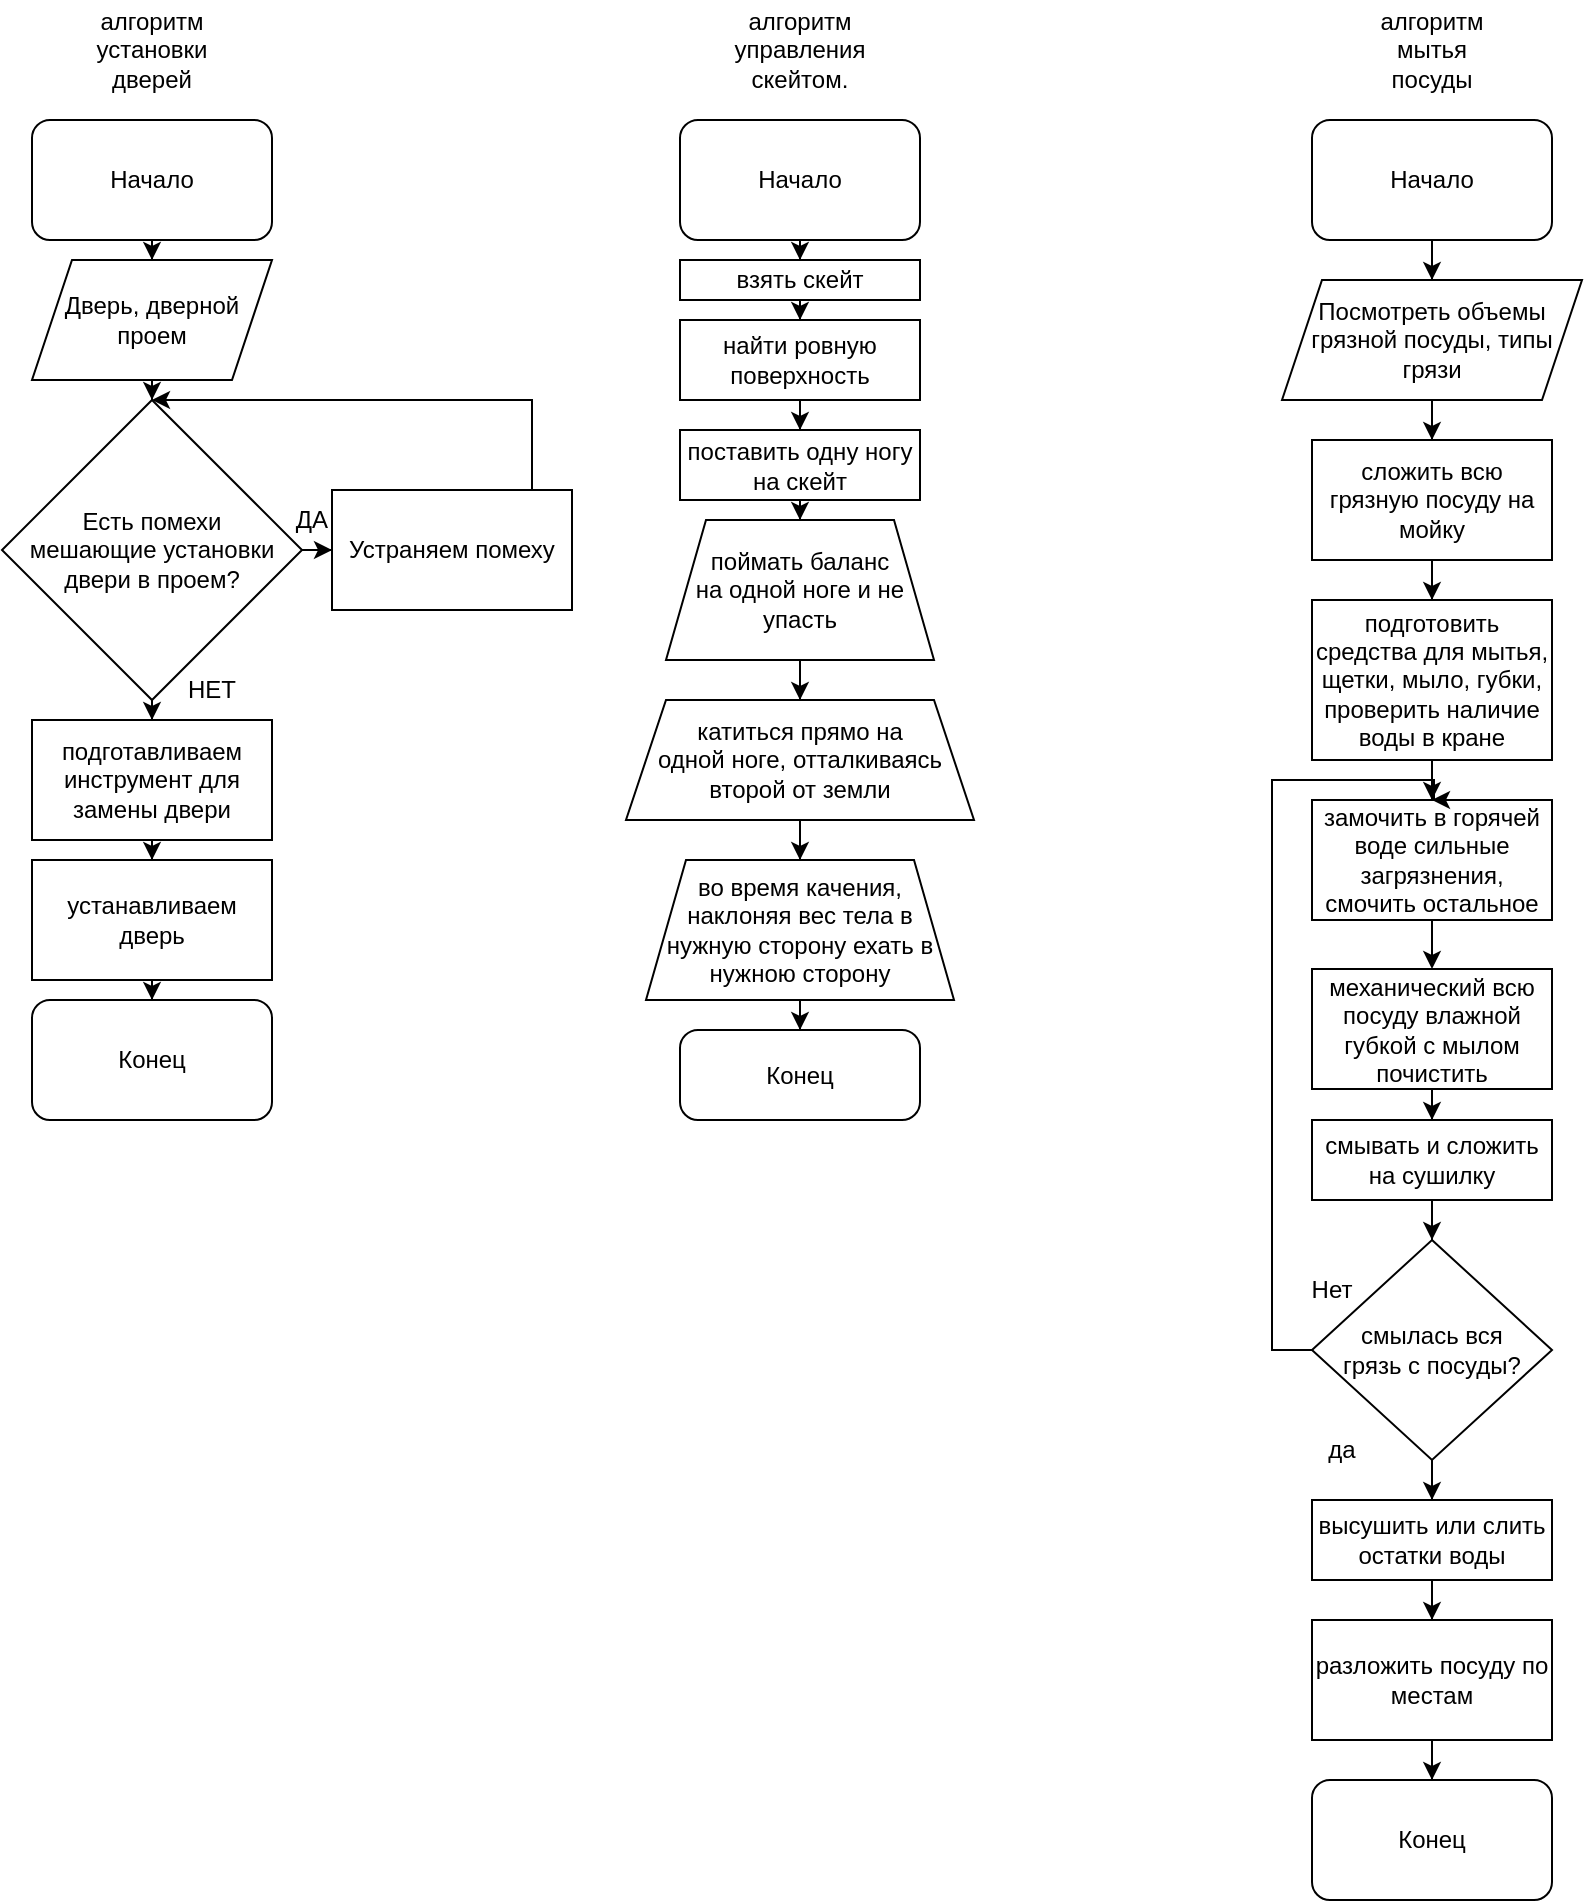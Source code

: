 <mxfile version="26.2.9">
  <diagram name="Страница — 1" id="RAcvNsrmOQ6BtEiOrjyd">
    <mxGraphModel dx="1108" dy="589" grid="1" gridSize="10" guides="1" tooltips="1" connect="1" arrows="1" fold="1" page="1" pageScale="1" pageWidth="827" pageHeight="1169" math="0" shadow="0">
      <root>
        <mxCell id="0" />
        <mxCell id="1" parent="0" />
        <mxCell id="FwpRCXI6O_V7CuimWUvE-1" value="алгоритм установки дверей" style="text;html=1;align=center;verticalAlign=middle;whiteSpace=wrap;rounded=0;" parent="1" vertex="1">
          <mxGeometry x="60" y="40" width="60" height="50" as="geometry" />
        </mxCell>
        <mxCell id="FwpRCXI6O_V7CuimWUvE-2" value="алгоритм управления скейтом." style="text;html=1;align=center;verticalAlign=middle;whiteSpace=wrap;rounded=0;" parent="1" vertex="1">
          <mxGeometry x="377" y="40" width="74" height="50" as="geometry" />
        </mxCell>
        <mxCell id="FwpRCXI6O_V7CuimWUvE-3" value="алгоритм мытья посуды" style="text;html=1;align=center;verticalAlign=middle;whiteSpace=wrap;rounded=0;" parent="1" vertex="1">
          <mxGeometry x="690" y="40" width="80" height="50" as="geometry" />
        </mxCell>
        <mxCell id="FwpRCXI6O_V7CuimWUvE-6" value="" style="edgeStyle=orthogonalEdgeStyle;rounded=0;orthogonalLoop=1;jettySize=auto;html=1;" parent="1" source="FwpRCXI6O_V7CuimWUvE-4" target="FwpRCXI6O_V7CuimWUvE-5" edge="1">
          <mxGeometry relative="1" as="geometry" />
        </mxCell>
        <mxCell id="FwpRCXI6O_V7CuimWUvE-4" value="&lt;div&gt;Начало&lt;/div&gt;" style="rounded=1;whiteSpace=wrap;html=1;" parent="1" vertex="1">
          <mxGeometry x="30" y="100" width="120" height="60" as="geometry" />
        </mxCell>
        <mxCell id="FwpRCXI6O_V7CuimWUvE-8" value="" style="edgeStyle=orthogonalEdgeStyle;rounded=0;orthogonalLoop=1;jettySize=auto;html=1;" parent="1" source="FwpRCXI6O_V7CuimWUvE-5" target="FwpRCXI6O_V7CuimWUvE-7" edge="1">
          <mxGeometry relative="1" as="geometry" />
        </mxCell>
        <mxCell id="FwpRCXI6O_V7CuimWUvE-5" value="Дверь, дверной проем" style="shape=parallelogram;perimeter=parallelogramPerimeter;whiteSpace=wrap;html=1;fixedSize=1;rounded=1;arcSize=0;" parent="1" vertex="1">
          <mxGeometry x="30" y="170" width="120" height="60" as="geometry" />
        </mxCell>
        <mxCell id="FwpRCXI6O_V7CuimWUvE-10" value="" style="edgeStyle=orthogonalEdgeStyle;rounded=0;orthogonalLoop=1;jettySize=auto;html=1;" parent="1" source="FwpRCXI6O_V7CuimWUvE-7" target="FwpRCXI6O_V7CuimWUvE-9" edge="1">
          <mxGeometry relative="1" as="geometry" />
        </mxCell>
        <mxCell id="FwpRCXI6O_V7CuimWUvE-14" value="" style="edgeStyle=orthogonalEdgeStyle;rounded=0;orthogonalLoop=1;jettySize=auto;html=1;" parent="1" source="FwpRCXI6O_V7CuimWUvE-7" target="FwpRCXI6O_V7CuimWUvE-13" edge="1">
          <mxGeometry relative="1" as="geometry" />
        </mxCell>
        <mxCell id="FwpRCXI6O_V7CuimWUvE-7" value="&lt;div&gt;Есть помехи &lt;br&gt;мешающие установки двери в проем?&lt;/div&gt;" style="rhombus;whiteSpace=wrap;html=1;rounded=1;arcSize=0;" parent="1" vertex="1">
          <mxGeometry x="15" y="240" width="150" height="150" as="geometry" />
        </mxCell>
        <mxCell id="FwpRCXI6O_V7CuimWUvE-12" style="edgeStyle=orthogonalEdgeStyle;rounded=0;orthogonalLoop=1;jettySize=auto;html=1;exitX=0.5;exitY=0;exitDx=0;exitDy=0;" parent="1" source="FwpRCXI6O_V7CuimWUvE-9" edge="1">
          <mxGeometry relative="1" as="geometry">
            <mxPoint x="90" y="240" as="targetPoint" />
            <Array as="points">
              <mxPoint x="280" y="240" />
            </Array>
          </mxGeometry>
        </mxCell>
        <mxCell id="FwpRCXI6O_V7CuimWUvE-9" value="Устраняем помеху" style="whiteSpace=wrap;html=1;rounded=1;arcSize=0;" parent="1" vertex="1">
          <mxGeometry x="180" y="285" width="120" height="60" as="geometry" />
        </mxCell>
        <mxCell id="FwpRCXI6O_V7CuimWUvE-11" value="ДА" style="text;html=1;align=center;verticalAlign=middle;whiteSpace=wrap;rounded=0;" parent="1" vertex="1">
          <mxGeometry x="140" y="285" width="60" height="30" as="geometry" />
        </mxCell>
        <mxCell id="FwpRCXI6O_V7CuimWUvE-16" value="" style="edgeStyle=orthogonalEdgeStyle;rounded=0;orthogonalLoop=1;jettySize=auto;html=1;" parent="1" source="FwpRCXI6O_V7CuimWUvE-13" target="FwpRCXI6O_V7CuimWUvE-15" edge="1">
          <mxGeometry relative="1" as="geometry" />
        </mxCell>
        <mxCell id="FwpRCXI6O_V7CuimWUvE-13" value="подготавливаем инструмент для замены двери" style="whiteSpace=wrap;html=1;rounded=1;arcSize=0;" parent="1" vertex="1">
          <mxGeometry x="30" y="400" width="120" height="60" as="geometry" />
        </mxCell>
        <mxCell id="FwpRCXI6O_V7CuimWUvE-18" value="" style="edgeStyle=orthogonalEdgeStyle;rounded=0;orthogonalLoop=1;jettySize=auto;html=1;" parent="1" source="FwpRCXI6O_V7CuimWUvE-15" target="FwpRCXI6O_V7CuimWUvE-17" edge="1">
          <mxGeometry relative="1" as="geometry" />
        </mxCell>
        <mxCell id="FwpRCXI6O_V7CuimWUvE-15" value="устанавливаем дверь" style="whiteSpace=wrap;html=1;rounded=1;arcSize=0;" parent="1" vertex="1">
          <mxGeometry x="30" y="470" width="120" height="60" as="geometry" />
        </mxCell>
        <mxCell id="FwpRCXI6O_V7CuimWUvE-17" value="Конец" style="whiteSpace=wrap;html=1;rounded=1;arcSize=15;" parent="1" vertex="1">
          <mxGeometry x="30" y="540" width="120" height="60" as="geometry" />
        </mxCell>
        <mxCell id="e27zW9fdkTWWJZNtVl3l-1" value="НЕТ" style="text;html=1;align=center;verticalAlign=middle;whiteSpace=wrap;rounded=0;" vertex="1" parent="1">
          <mxGeometry x="90" y="370" width="60" height="30" as="geometry" />
        </mxCell>
        <mxCell id="e27zW9fdkTWWJZNtVl3l-4" value="" style="edgeStyle=orthogonalEdgeStyle;rounded=0;orthogonalLoop=1;jettySize=auto;html=1;" edge="1" parent="1" source="e27zW9fdkTWWJZNtVl3l-2" target="e27zW9fdkTWWJZNtVl3l-3">
          <mxGeometry relative="1" as="geometry" />
        </mxCell>
        <mxCell id="e27zW9fdkTWWJZNtVl3l-2" value="Начало" style="rounded=1;whiteSpace=wrap;html=1;" vertex="1" parent="1">
          <mxGeometry x="354" y="100" width="120" height="60" as="geometry" />
        </mxCell>
        <mxCell id="e27zW9fdkTWWJZNtVl3l-6" value="" style="edgeStyle=orthogonalEdgeStyle;rounded=0;orthogonalLoop=1;jettySize=auto;html=1;" edge="1" parent="1" source="e27zW9fdkTWWJZNtVl3l-3" target="e27zW9fdkTWWJZNtVl3l-5">
          <mxGeometry relative="1" as="geometry" />
        </mxCell>
        <mxCell id="e27zW9fdkTWWJZNtVl3l-3" value="взять скейт" style="rounded=1;whiteSpace=wrap;html=1;arcSize=0;" vertex="1" parent="1">
          <mxGeometry x="354" y="170" width="120" height="20" as="geometry" />
        </mxCell>
        <mxCell id="e27zW9fdkTWWJZNtVl3l-8" value="" style="edgeStyle=orthogonalEdgeStyle;rounded=0;orthogonalLoop=1;jettySize=auto;html=1;" edge="1" parent="1" source="e27zW9fdkTWWJZNtVl3l-5" target="e27zW9fdkTWWJZNtVl3l-7">
          <mxGeometry relative="1" as="geometry" />
        </mxCell>
        <mxCell id="e27zW9fdkTWWJZNtVl3l-5" value="найти ровную поверхность" style="shape=parallelogram;perimeter=parallelogramPerimeter;whiteSpace=wrap;html=1;fixedSize=1;rounded=1;arcSize=0;size=-14;" vertex="1" parent="1">
          <mxGeometry x="354" y="200" width="120" height="40" as="geometry" />
        </mxCell>
        <mxCell id="e27zW9fdkTWWJZNtVl3l-12" value="" style="edgeStyle=orthogonalEdgeStyle;rounded=0;orthogonalLoop=1;jettySize=auto;html=1;" edge="1" parent="1" source="e27zW9fdkTWWJZNtVl3l-7" target="e27zW9fdkTWWJZNtVl3l-11">
          <mxGeometry relative="1" as="geometry" />
        </mxCell>
        <mxCell id="e27zW9fdkTWWJZNtVl3l-7" value="поставить одну ногу на скейт" style="whiteSpace=wrap;html=1;rounded=1;arcSize=0;" vertex="1" parent="1">
          <mxGeometry x="354" y="255" width="120" height="35" as="geometry" />
        </mxCell>
        <mxCell id="e27zW9fdkTWWJZNtVl3l-14" value="" style="edgeStyle=orthogonalEdgeStyle;rounded=0;orthogonalLoop=1;jettySize=auto;html=1;" edge="1" parent="1" source="e27zW9fdkTWWJZNtVl3l-11" target="e27zW9fdkTWWJZNtVl3l-13">
          <mxGeometry relative="1" as="geometry" />
        </mxCell>
        <mxCell id="e27zW9fdkTWWJZNtVl3l-11" value="поймать баланс &lt;br&gt;на одной ноге и не упасть" style="shape=trapezoid;perimeter=trapezoidPerimeter;whiteSpace=wrap;html=1;fixedSize=1;rounded=1;arcSize=0;" vertex="1" parent="1">
          <mxGeometry x="347" y="300" width="134" height="70" as="geometry" />
        </mxCell>
        <mxCell id="e27zW9fdkTWWJZNtVl3l-16" value="" style="edgeStyle=orthogonalEdgeStyle;rounded=0;orthogonalLoop=1;jettySize=auto;html=1;" edge="1" parent="1" source="e27zW9fdkTWWJZNtVl3l-13" target="e27zW9fdkTWWJZNtVl3l-15">
          <mxGeometry relative="1" as="geometry" />
        </mxCell>
        <mxCell id="e27zW9fdkTWWJZNtVl3l-13" value="катиться прямо на &lt;br&gt;одной ноге, отталкиваясь второй от земли" style="shape=trapezoid;perimeter=trapezoidPerimeter;whiteSpace=wrap;html=1;fixedSize=1;rounded=1;arcSize=0;" vertex="1" parent="1">
          <mxGeometry x="327" y="390" width="174" height="60" as="geometry" />
        </mxCell>
        <mxCell id="e27zW9fdkTWWJZNtVl3l-18" value="" style="edgeStyle=orthogonalEdgeStyle;rounded=0;orthogonalLoop=1;jettySize=auto;html=1;" edge="1" parent="1" source="e27zW9fdkTWWJZNtVl3l-15" target="e27zW9fdkTWWJZNtVl3l-17">
          <mxGeometry relative="1" as="geometry" />
        </mxCell>
        <mxCell id="e27zW9fdkTWWJZNtVl3l-15" value="во время качения, наклоняя вес тела в нужную сторону ехать в нужною сторону" style="shape=trapezoid;perimeter=trapezoidPerimeter;whiteSpace=wrap;html=1;fixedSize=1;rounded=1;arcSize=0;" vertex="1" parent="1">
          <mxGeometry x="337" y="470" width="154" height="70" as="geometry" />
        </mxCell>
        <mxCell id="e27zW9fdkTWWJZNtVl3l-17" value="Конец" style="whiteSpace=wrap;html=1;rounded=1;arcSize=20;" vertex="1" parent="1">
          <mxGeometry x="354" y="555" width="120" height="45" as="geometry" />
        </mxCell>
        <mxCell id="e27zW9fdkTWWJZNtVl3l-21" value="" style="edgeStyle=orthogonalEdgeStyle;rounded=0;orthogonalLoop=1;jettySize=auto;html=1;" edge="1" parent="1" source="e27zW9fdkTWWJZNtVl3l-19" target="e27zW9fdkTWWJZNtVl3l-20">
          <mxGeometry relative="1" as="geometry" />
        </mxCell>
        <mxCell id="e27zW9fdkTWWJZNtVl3l-19" value="Начало" style="rounded=1;whiteSpace=wrap;html=1;" vertex="1" parent="1">
          <mxGeometry x="670" y="100" width="120" height="60" as="geometry" />
        </mxCell>
        <mxCell id="e27zW9fdkTWWJZNtVl3l-23" value="" style="edgeStyle=orthogonalEdgeStyle;rounded=0;orthogonalLoop=1;jettySize=auto;html=1;" edge="1" parent="1" source="e27zW9fdkTWWJZNtVl3l-20" target="e27zW9fdkTWWJZNtVl3l-22">
          <mxGeometry relative="1" as="geometry" />
        </mxCell>
        <mxCell id="e27zW9fdkTWWJZNtVl3l-20" value="Посмотреть объемы грязной посуды, типы грязи" style="shape=parallelogram;perimeter=parallelogramPerimeter;whiteSpace=wrap;html=1;fixedSize=1;" vertex="1" parent="1">
          <mxGeometry x="655" y="180" width="150" height="60" as="geometry" />
        </mxCell>
        <mxCell id="e27zW9fdkTWWJZNtVl3l-25" value="" style="edgeStyle=orthogonalEdgeStyle;rounded=0;orthogonalLoop=1;jettySize=auto;html=1;" edge="1" parent="1" source="e27zW9fdkTWWJZNtVl3l-22" target="e27zW9fdkTWWJZNtVl3l-24">
          <mxGeometry relative="1" as="geometry" />
        </mxCell>
        <mxCell id="e27zW9fdkTWWJZNtVl3l-22" value="сложить всю грязную посуду на мойку" style="whiteSpace=wrap;html=1;" vertex="1" parent="1">
          <mxGeometry x="670" y="260" width="120" height="60" as="geometry" />
        </mxCell>
        <mxCell id="e27zW9fdkTWWJZNtVl3l-27" value="" style="edgeStyle=orthogonalEdgeStyle;rounded=0;orthogonalLoop=1;jettySize=auto;html=1;" edge="1" parent="1" source="e27zW9fdkTWWJZNtVl3l-24" target="e27zW9fdkTWWJZNtVl3l-26">
          <mxGeometry relative="1" as="geometry" />
        </mxCell>
        <mxCell id="e27zW9fdkTWWJZNtVl3l-24" value="подготовить средства для мытья, щетки, мыло, губки, проверить наличие воды в кране" style="whiteSpace=wrap;html=1;" vertex="1" parent="1">
          <mxGeometry x="670" y="340" width="120" height="80" as="geometry" />
        </mxCell>
        <mxCell id="e27zW9fdkTWWJZNtVl3l-29" value="" style="edgeStyle=orthogonalEdgeStyle;rounded=0;orthogonalLoop=1;jettySize=auto;html=1;" edge="1" parent="1" source="e27zW9fdkTWWJZNtVl3l-26" target="e27zW9fdkTWWJZNtVl3l-28">
          <mxGeometry relative="1" as="geometry" />
        </mxCell>
        <mxCell id="e27zW9fdkTWWJZNtVl3l-26" value="замочить в горячей воде сильные загрязнения, смочить остальное" style="whiteSpace=wrap;html=1;" vertex="1" parent="1">
          <mxGeometry x="670" y="440" width="120" height="60" as="geometry" />
        </mxCell>
        <mxCell id="e27zW9fdkTWWJZNtVl3l-31" value="" style="edgeStyle=orthogonalEdgeStyle;rounded=0;orthogonalLoop=1;jettySize=auto;html=1;" edge="1" parent="1" source="e27zW9fdkTWWJZNtVl3l-28" target="e27zW9fdkTWWJZNtVl3l-30">
          <mxGeometry relative="1" as="geometry" />
        </mxCell>
        <mxCell id="e27zW9fdkTWWJZNtVl3l-28" value="механический всю посуду влажной губкой с мылом почистить" style="whiteSpace=wrap;html=1;" vertex="1" parent="1">
          <mxGeometry x="670" y="524.5" width="120" height="60" as="geometry" />
        </mxCell>
        <mxCell id="e27zW9fdkTWWJZNtVl3l-33" value="" style="edgeStyle=orthogonalEdgeStyle;rounded=0;orthogonalLoop=1;jettySize=auto;html=1;" edge="1" parent="1" source="e27zW9fdkTWWJZNtVl3l-30" target="e27zW9fdkTWWJZNtVl3l-32">
          <mxGeometry relative="1" as="geometry" />
        </mxCell>
        <mxCell id="e27zW9fdkTWWJZNtVl3l-30" value="смывать и сложить на сушилку" style="whiteSpace=wrap;html=1;" vertex="1" parent="1">
          <mxGeometry x="670" y="600" width="120" height="40" as="geometry" />
        </mxCell>
        <mxCell id="e27zW9fdkTWWJZNtVl3l-34" style="edgeStyle=orthogonalEdgeStyle;rounded=0;orthogonalLoop=1;jettySize=auto;html=1;exitX=0;exitY=0.5;exitDx=0;exitDy=0;" edge="1" parent="1" source="e27zW9fdkTWWJZNtVl3l-32">
          <mxGeometry relative="1" as="geometry">
            <mxPoint x="730" y="440" as="targetPoint" />
            <Array as="points">
              <mxPoint x="650" y="715" />
              <mxPoint x="650" y="430" />
              <mxPoint x="731" y="430" />
            </Array>
          </mxGeometry>
        </mxCell>
        <mxCell id="e27zW9fdkTWWJZNtVl3l-38" value="" style="edgeStyle=orthogonalEdgeStyle;rounded=0;orthogonalLoop=1;jettySize=auto;html=1;" edge="1" parent="1" source="e27zW9fdkTWWJZNtVl3l-32" target="e27zW9fdkTWWJZNtVl3l-37">
          <mxGeometry relative="1" as="geometry" />
        </mxCell>
        <mxCell id="e27zW9fdkTWWJZNtVl3l-32" value="смылась вся &lt;br&gt;грязь с посуды?" style="rhombus;whiteSpace=wrap;html=1;" vertex="1" parent="1">
          <mxGeometry x="670" y="660" width="120" height="110" as="geometry" />
        </mxCell>
        <mxCell id="e27zW9fdkTWWJZNtVl3l-35" value="да" style="text;html=1;align=center;verticalAlign=middle;whiteSpace=wrap;rounded=0;" vertex="1" parent="1">
          <mxGeometry x="655" y="750" width="60" height="30" as="geometry" />
        </mxCell>
        <mxCell id="e27zW9fdkTWWJZNtVl3l-36" value="Нет" style="text;html=1;align=center;verticalAlign=middle;whiteSpace=wrap;rounded=0;" vertex="1" parent="1">
          <mxGeometry x="650" y="670" width="60" height="30" as="geometry" />
        </mxCell>
        <mxCell id="e27zW9fdkTWWJZNtVl3l-40" value="" style="edgeStyle=orthogonalEdgeStyle;rounded=0;orthogonalLoop=1;jettySize=auto;html=1;" edge="1" parent="1" source="e27zW9fdkTWWJZNtVl3l-37" target="e27zW9fdkTWWJZNtVl3l-39">
          <mxGeometry relative="1" as="geometry" />
        </mxCell>
        <mxCell id="e27zW9fdkTWWJZNtVl3l-37" value="высушить или слить остатки воды " style="whiteSpace=wrap;html=1;" vertex="1" parent="1">
          <mxGeometry x="670" y="790" width="120" height="40" as="geometry" />
        </mxCell>
        <mxCell id="e27zW9fdkTWWJZNtVl3l-42" value="" style="edgeStyle=orthogonalEdgeStyle;rounded=0;orthogonalLoop=1;jettySize=auto;html=1;" edge="1" parent="1" source="e27zW9fdkTWWJZNtVl3l-39" target="e27zW9fdkTWWJZNtVl3l-41">
          <mxGeometry relative="1" as="geometry" />
        </mxCell>
        <mxCell id="e27zW9fdkTWWJZNtVl3l-39" value="разложить посуду по местам" style="whiteSpace=wrap;html=1;" vertex="1" parent="1">
          <mxGeometry x="670" y="850" width="120" height="60" as="geometry" />
        </mxCell>
        <mxCell id="e27zW9fdkTWWJZNtVl3l-41" value="Конец" style="rounded=1;whiteSpace=wrap;html=1;" vertex="1" parent="1">
          <mxGeometry x="670" y="930" width="120" height="60" as="geometry" />
        </mxCell>
      </root>
    </mxGraphModel>
  </diagram>
</mxfile>
